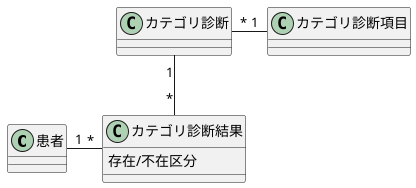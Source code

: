 @startuml

class 患者
class カテゴリ診断
class カテゴリ診断項目

class カテゴリ診断結果 {
  存在/不在区分
}

患者 "1"-r-"*" カテゴリ診断結果
カテゴリ診断結果 "*"-u-"1" カテゴリ診断
カテゴリ診断 "*"-r-"1" カテゴリ診断項目

@enduml
